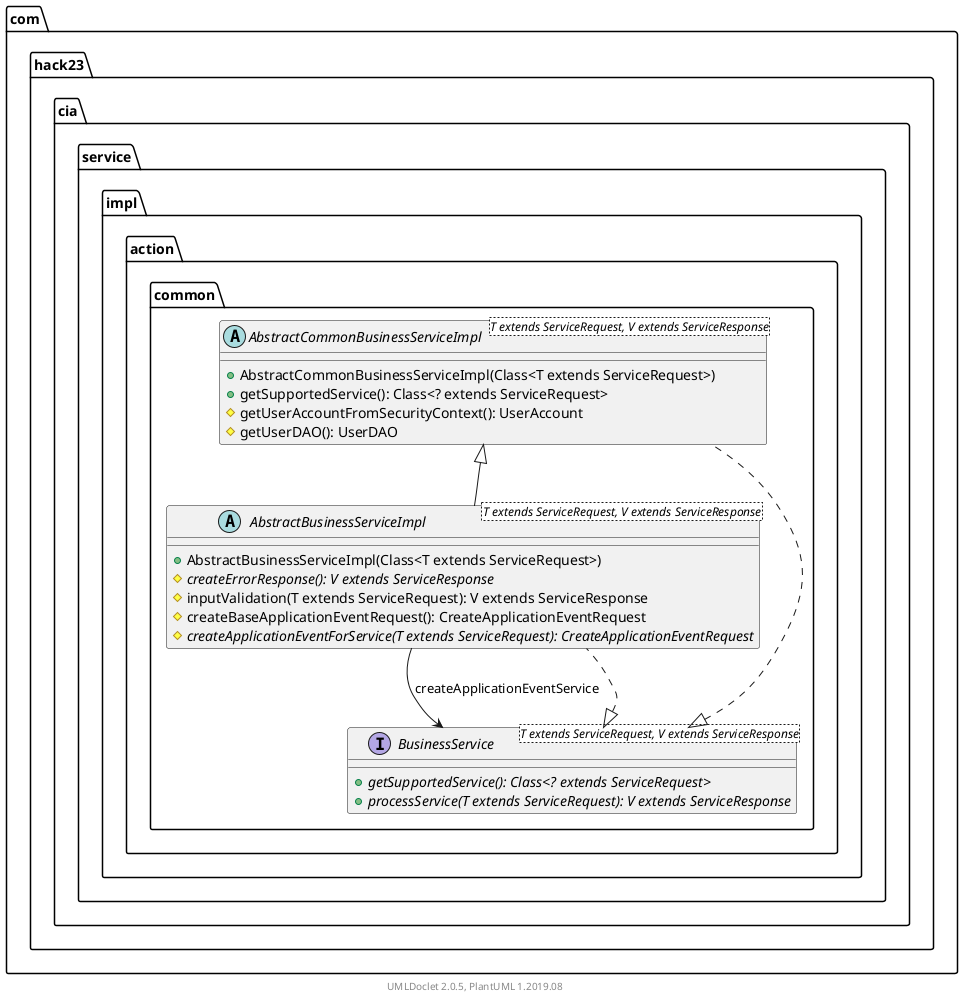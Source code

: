 @startuml
    namespace com.hack23.cia.service.impl.action.common {

        abstract class AbstractCommonBusinessServiceImpl<T extends ServiceRequest, V extends ServiceResponse> [[AbstractCommonBusinessServiceImpl.html]] {
            +AbstractCommonBusinessServiceImpl(Class<T extends ServiceRequest>)
            +getSupportedService(): Class<? extends ServiceRequest>
            #getUserAccountFromSecurityContext(): UserAccount
            #getUserDAO(): UserDAO
        }

        abstract class AbstractBusinessServiceImpl<T extends ServiceRequest, V extends ServiceResponse> [[AbstractBusinessServiceImpl.html]] {
            +AbstractBusinessServiceImpl(Class<T extends ServiceRequest>)
            {abstract} #createErrorResponse(): V extends ServiceResponse
            #inputValidation(T extends ServiceRequest): V extends ServiceResponse
            #createBaseApplicationEventRequest(): CreateApplicationEventRequest
            {abstract} #createApplicationEventForService(T extends ServiceRequest): CreateApplicationEventRequest
        }

        interface BusinessService<T extends ServiceRequest, V extends ServiceResponse> [[BusinessService.html]] {
            {abstract} +getSupportedService(): Class<? extends ServiceRequest>
            {abstract} +processService(T extends ServiceRequest): V extends ServiceResponse
        }

        BusinessService <|.. AbstractCommonBusinessServiceImpl
        AbstractCommonBusinessServiceImpl <|-- AbstractBusinessServiceImpl
        BusinessService <|.. AbstractBusinessServiceImpl
        AbstractBusinessServiceImpl --> BusinessService: createApplicationEventService
    }

    center footer UMLDoclet 2.0.5, PlantUML 1.2019.08
@enduml
